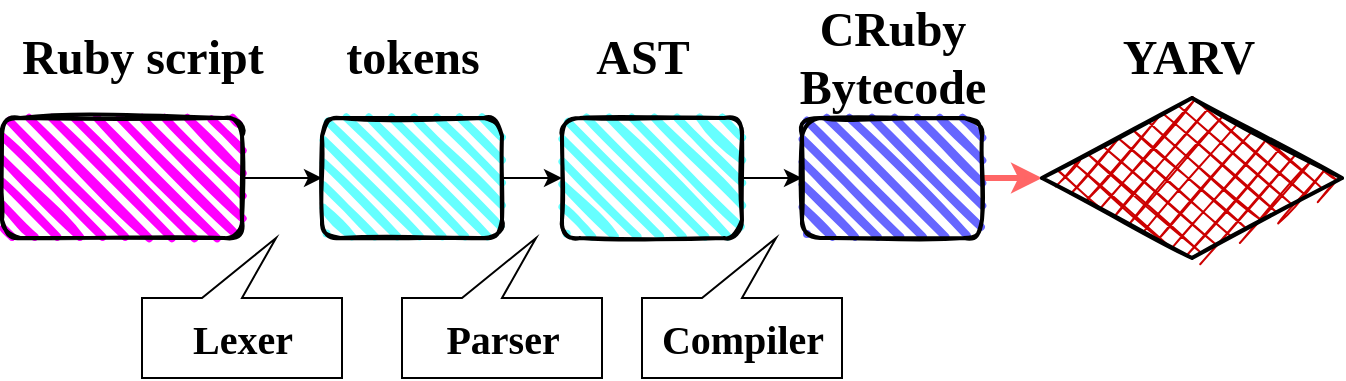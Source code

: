 <mxfile>
    <diagram id="MRAWAF_ucW7aSEb8L1Rl" name="ページ1">
        <mxGraphModel dx="997" dy="717" grid="1" gridSize="10" guides="1" tooltips="1" connect="1" arrows="1" fold="1" page="1" pageScale="1" pageWidth="827" pageHeight="1169" math="0" shadow="0">
            <root>
                <mxCell id="0"/>
                <mxCell id="1" parent="0"/>
                <mxCell id="12" style="edgeStyle=none;html=1;entryX=0;entryY=0.5;entryDx=0;entryDy=0;" parent="1" source="2" target="3" edge="1">
                    <mxGeometry relative="1" as="geometry"/>
                </mxCell>
                <mxCell id="2" value="" style="rounded=1;whiteSpace=wrap;html=1;strokeWidth=2;fillWeight=4;hachureGap=8;hachureAngle=45;fillColor=#FF00FF;sketch=1;" parent="1" vertex="1">
                    <mxGeometry x="40" y="90" width="120" height="60" as="geometry"/>
                </mxCell>
                <mxCell id="13" style="edgeStyle=none;html=1;exitX=1;exitY=0.5;exitDx=0;exitDy=0;entryX=0;entryY=0.5;entryDx=0;entryDy=0;" parent="1" source="3" target="5" edge="1">
                    <mxGeometry relative="1" as="geometry"/>
                </mxCell>
                <mxCell id="3" value="" style="rounded=1;whiteSpace=wrap;html=1;strokeWidth=2;fillWeight=4;hachureGap=8;hachureAngle=45;fillColor=#66FFFF;sketch=1;" parent="1" vertex="1">
                    <mxGeometry x="200" y="90" width="90" height="60" as="geometry"/>
                </mxCell>
                <mxCell id="14" style="edgeStyle=none;html=1;exitX=1;exitY=0.5;exitDx=0;exitDy=0;entryX=0;entryY=0.5;entryDx=0;entryDy=0;" parent="1" source="5" target="6" edge="1">
                    <mxGeometry relative="1" as="geometry"/>
                </mxCell>
                <mxCell id="5" value="" style="rounded=1;whiteSpace=wrap;html=1;strokeWidth=2;fillWeight=4;hachureGap=8;hachureAngle=45;fillColor=#66FFFF;sketch=1;" parent="1" vertex="1">
                    <mxGeometry x="320" y="90" width="90" height="60" as="geometry"/>
                </mxCell>
                <mxCell id="15" style="edgeStyle=none;html=1;exitX=1;exitY=0.5;exitDx=0;exitDy=0;entryX=0;entryY=0.5;entryDx=0;entryDy=0;strokeWidth=3;strokeColor=#FF6666;" parent="1" source="6" target="11" edge="1">
                    <mxGeometry relative="1" as="geometry"/>
                </mxCell>
                <mxCell id="6" value="" style="rounded=1;whiteSpace=wrap;html=1;strokeWidth=2;fillWeight=4;hachureGap=8;hachureAngle=45;fillColor=#6666FF;sketch=1;" parent="1" vertex="1">
                    <mxGeometry x="440" y="90" width="90" height="60" as="geometry"/>
                </mxCell>
                <mxCell id="11" value="" style="rhombus;whiteSpace=wrap;html=1;strokeWidth=2;fillWeight=-1;hachureGap=8;fillStyle=cross-hatch;fillColor=#CC0000;sketch=1;" parent="1" vertex="1">
                    <mxGeometry x="560" y="80" width="150" height="80" as="geometry"/>
                </mxCell>
                <mxCell id="16" value="Ruby script" style="text;strokeColor=none;fillColor=none;html=1;fontSize=24;fontStyle=1;verticalAlign=middle;align=center;fontFamily=Comic Sans MS;" parent="1" vertex="1">
                    <mxGeometry x="60" y="40" width="100" height="40" as="geometry"/>
                </mxCell>
                <mxCell id="17" value="tokens" style="text;strokeColor=none;fillColor=none;html=1;fontSize=24;fontStyle=1;verticalAlign=middle;align=center;fontFamily=Comic Sans MS;" parent="1" vertex="1">
                    <mxGeometry x="195" y="40" width="100" height="40" as="geometry"/>
                </mxCell>
                <mxCell id="18" value="AST" style="text;strokeColor=none;fillColor=none;html=1;fontSize=24;fontStyle=1;verticalAlign=middle;align=center;fontFamily=Comic Sans MS;" parent="1" vertex="1">
                    <mxGeometry x="310" y="40" width="100" height="40" as="geometry"/>
                </mxCell>
                <mxCell id="19" value="CRuby&lt;br&gt;Bytecode" style="text;strokeColor=none;fillColor=none;html=1;fontSize=24;fontStyle=1;verticalAlign=middle;align=center;fontFamily=Comic Sans MS;" parent="1" vertex="1">
                    <mxGeometry x="435" y="40" width="100" height="40" as="geometry"/>
                </mxCell>
                <mxCell id="20" value="YARV" style="text;strokeColor=none;fillColor=none;html=1;fontSize=24;fontStyle=1;verticalAlign=middle;align=center;fontFamily=Comic Sans MS;" parent="1" vertex="1">
                    <mxGeometry x="580" y="40" width="105" height="40" as="geometry"/>
                </mxCell>
                <mxCell id="21" value="" style="shape=callout;whiteSpace=wrap;html=1;perimeter=calloutPerimeter;fillColor=none;position2=0.33;rotation=-180;" parent="1" vertex="1">
                    <mxGeometry x="110" y="150" width="100" height="70" as="geometry"/>
                </mxCell>
                <mxCell id="22" value="&lt;font style=&quot;font-size: 20px;&quot;&gt;Lexer&lt;/font&gt;" style="text;strokeColor=none;fillColor=none;html=1;fontSize=24;fontStyle=1;verticalAlign=middle;align=center;fontFamily=Comic Sans MS;" parent="1" vertex="1">
                    <mxGeometry x="110" y="180" width="100" height="40" as="geometry"/>
                </mxCell>
                <mxCell id="23" value="" style="shape=callout;whiteSpace=wrap;html=1;perimeter=calloutPerimeter;fillColor=none;position2=0.33;rotation=-180;" parent="1" vertex="1">
                    <mxGeometry x="240" y="150" width="100" height="70" as="geometry"/>
                </mxCell>
                <mxCell id="24" value="&lt;font style=&quot;font-size: 20px;&quot;&gt;Parser&lt;/font&gt;" style="text;strokeColor=none;fillColor=none;html=1;fontSize=24;fontStyle=1;verticalAlign=middle;align=center;fontFamily=Comic Sans MS;" parent="1" vertex="1">
                    <mxGeometry x="240" y="180" width="100" height="40" as="geometry"/>
                </mxCell>
                <mxCell id="25" value="" style="shape=callout;whiteSpace=wrap;html=1;perimeter=calloutPerimeter;fillColor=none;position2=0.33;rotation=-180;" parent="1" vertex="1">
                    <mxGeometry x="360" y="150" width="100" height="70" as="geometry"/>
                </mxCell>
                <mxCell id="26" value="&lt;font style=&quot;font-size: 20px;&quot;&gt;Compiler&lt;/font&gt;" style="text;strokeColor=none;fillColor=none;html=1;fontSize=24;fontStyle=1;verticalAlign=middle;align=center;fontFamily=Comic Sans MS;" parent="1" vertex="1">
                    <mxGeometry x="360" y="180" width="100" height="40" as="geometry"/>
                </mxCell>
            </root>
        </mxGraphModel>
    </diagram>
</mxfile>